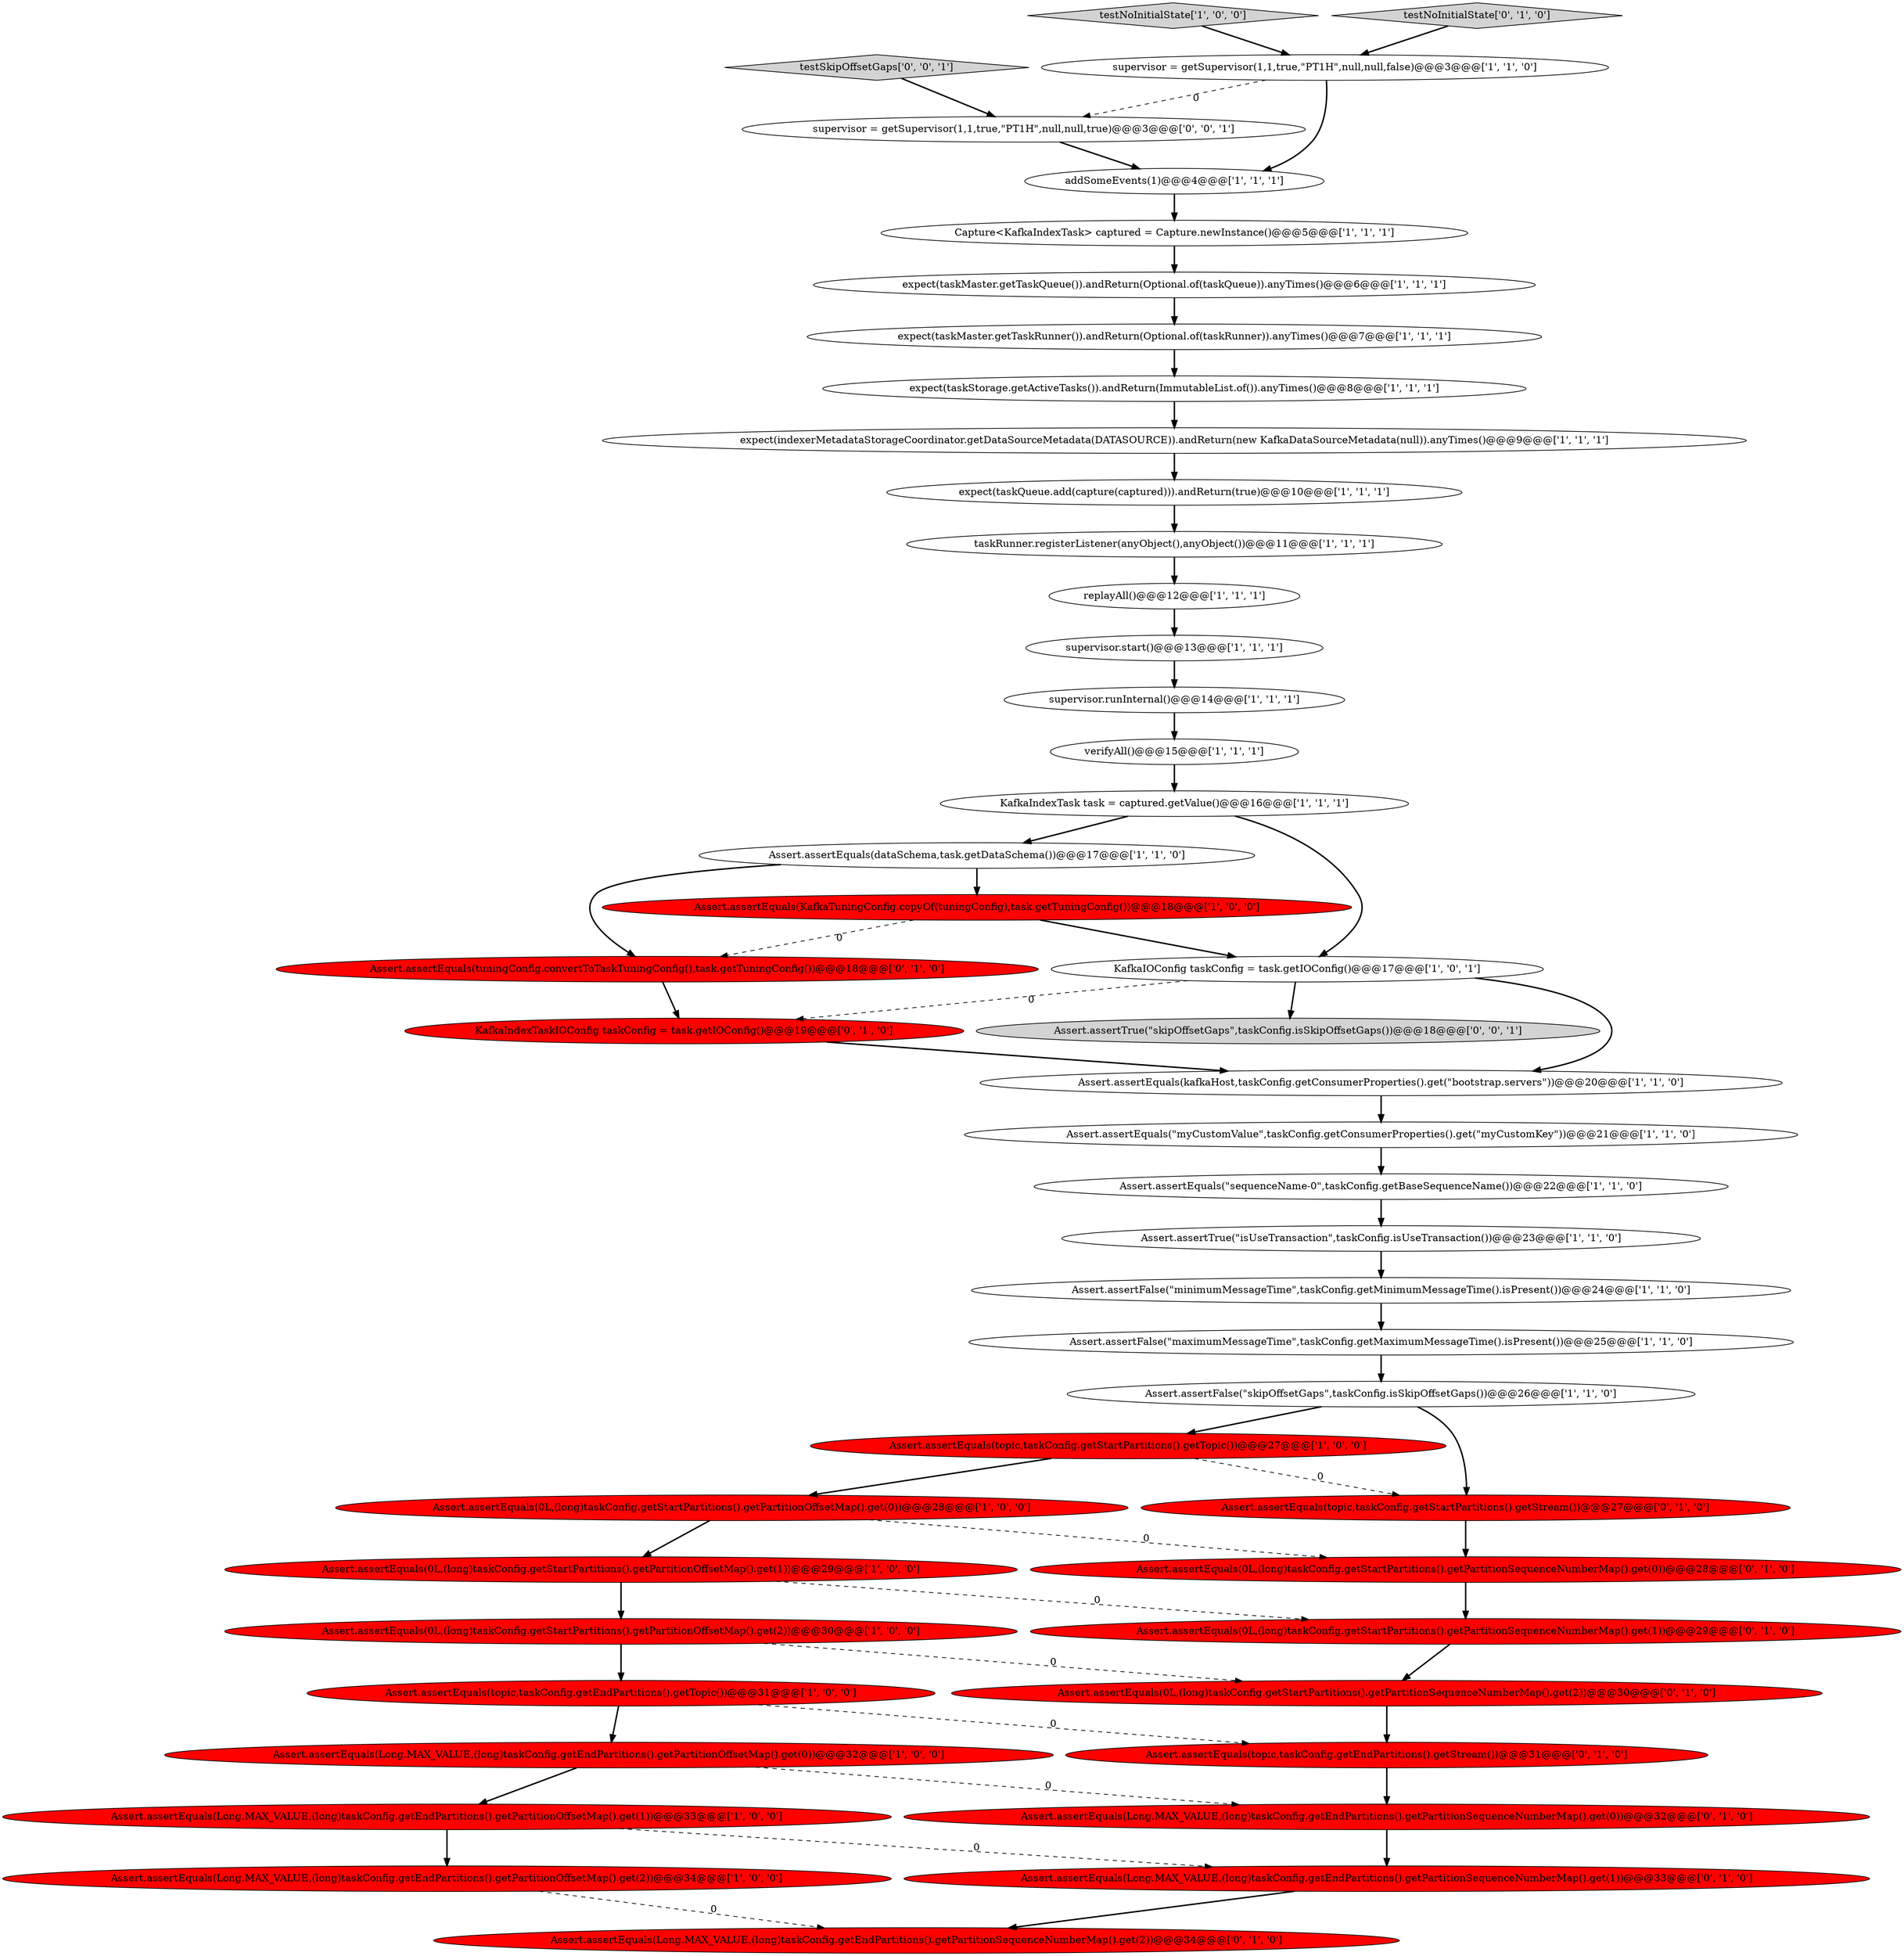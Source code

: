 digraph {
26 [style = filled, label = "Assert.assertEquals(Long.MAX_VALUE,(long)taskConfig.getEndPartitions().getPartitionOffsetMap().get(1))@@@33@@@['1', '0', '0']", fillcolor = red, shape = ellipse image = "AAA1AAABBB1BBB"];
21 [style = filled, label = "Assert.assertEquals(topic,taskConfig.getStartPartitions().getTopic())@@@27@@@['1', '0', '0']", fillcolor = red, shape = ellipse image = "AAA1AAABBB1BBB"];
13 [style = filled, label = "testNoInitialState['1', '0', '0']", fillcolor = lightgray, shape = diamond image = "AAA0AAABBB1BBB"];
9 [style = filled, label = "supervisor.start()@@@13@@@['1', '1', '1']", fillcolor = white, shape = ellipse image = "AAA0AAABBB1BBB"];
2 [style = filled, label = "Assert.assertEquals(Long.MAX_VALUE,(long)taskConfig.getEndPartitions().getPartitionOffsetMap().get(0))@@@32@@@['1', '0', '0']", fillcolor = red, shape = ellipse image = "AAA1AAABBB1BBB"];
23 [style = filled, label = "verifyAll()@@@15@@@['1', '1', '1']", fillcolor = white, shape = ellipse image = "AAA0AAABBB1BBB"];
25 [style = filled, label = "Assert.assertFalse(\"skipOffsetGaps\",taskConfig.isSkipOffsetGaps())@@@26@@@['1', '1', '0']", fillcolor = white, shape = ellipse image = "AAA0AAABBB1BBB"];
30 [style = filled, label = "Assert.assertEquals(\"sequenceName-0\",taskConfig.getBaseSequenceName())@@@22@@@['1', '1', '0']", fillcolor = white, shape = ellipse image = "AAA0AAABBB1BBB"];
7 [style = filled, label = "Capture<KafkaIndexTask> captured = Capture.newInstance()@@@5@@@['1', '1', '1']", fillcolor = white, shape = ellipse image = "AAA0AAABBB1BBB"];
15 [style = filled, label = "taskRunner.registerListener(anyObject(),anyObject())@@@11@@@['1', '1', '1']", fillcolor = white, shape = ellipse image = "AAA0AAABBB1BBB"];
35 [style = filled, label = "Assert.assertEquals(Long.MAX_VALUE,(long)taskConfig.getEndPartitions().getPartitionSequenceNumberMap().get(1))@@@33@@@['0', '1', '0']", fillcolor = red, shape = ellipse image = "AAA1AAABBB2BBB"];
40 [style = filled, label = "Assert.assertEquals(tuningConfig.convertToTaskTuningConfig(),task.getTuningConfig())@@@18@@@['0', '1', '0']", fillcolor = red, shape = ellipse image = "AAA1AAABBB2BBB"];
12 [style = filled, label = "Assert.assertFalse(\"minimumMessageTime\",taskConfig.getMinimumMessageTime().isPresent())@@@24@@@['1', '1', '0']", fillcolor = white, shape = ellipse image = "AAA0AAABBB1BBB"];
46 [style = filled, label = "supervisor = getSupervisor(1,1,true,\"PT1H\",null,null,true)@@@3@@@['0', '0', '1']", fillcolor = white, shape = ellipse image = "AAA0AAABBB3BBB"];
24 [style = filled, label = "expect(taskMaster.getTaskQueue()).andReturn(Optional.of(taskQueue)).anyTimes()@@@6@@@['1', '1', '1']", fillcolor = white, shape = ellipse image = "AAA0AAABBB1BBB"];
1 [style = filled, label = "Assert.assertFalse(\"maximumMessageTime\",taskConfig.getMaximumMessageTime().isPresent())@@@25@@@['1', '1', '0']", fillcolor = white, shape = ellipse image = "AAA0AAABBB1BBB"];
29 [style = filled, label = "KafkaIndexTask task = captured.getValue()@@@16@@@['1', '1', '1']", fillcolor = white, shape = ellipse image = "AAA0AAABBB1BBB"];
36 [style = filled, label = "Assert.assertEquals(Long.MAX_VALUE,(long)taskConfig.getEndPartitions().getPartitionSequenceNumberMap().get(2))@@@34@@@['0', '1', '0']", fillcolor = red, shape = ellipse image = "AAA1AAABBB2BBB"];
39 [style = filled, label = "Assert.assertEquals(Long.MAX_VALUE,(long)taskConfig.getEndPartitions().getPartitionSequenceNumberMap().get(0))@@@32@@@['0', '1', '0']", fillcolor = red, shape = ellipse image = "AAA1AAABBB2BBB"];
19 [style = filled, label = "KafkaIOConfig taskConfig = task.getIOConfig()@@@17@@@['1', '0', '1']", fillcolor = white, shape = ellipse image = "AAA0AAABBB1BBB"];
16 [style = filled, label = "expect(taskMaster.getTaskRunner()).andReturn(Optional.of(taskRunner)).anyTimes()@@@7@@@['1', '1', '1']", fillcolor = white, shape = ellipse image = "AAA0AAABBB1BBB"];
43 [style = filled, label = "Assert.assertEquals(0L,(long)taskConfig.getStartPartitions().getPartitionSequenceNumberMap().get(1))@@@29@@@['0', '1', '0']", fillcolor = red, shape = ellipse image = "AAA1AAABBB2BBB"];
44 [style = filled, label = "Assert.assertTrue(\"skipOffsetGaps\",taskConfig.isSkipOffsetGaps())@@@18@@@['0', '0', '1']", fillcolor = lightgray, shape = ellipse image = "AAA0AAABBB3BBB"];
10 [style = filled, label = "replayAll()@@@12@@@['1', '1', '1']", fillcolor = white, shape = ellipse image = "AAA0AAABBB1BBB"];
31 [style = filled, label = "Assert.assertTrue(\"isUseTransaction\",taskConfig.isUseTransaction())@@@23@@@['1', '1', '0']", fillcolor = white, shape = ellipse image = "AAA0AAABBB1BBB"];
3 [style = filled, label = "Assert.assertEquals(Long.MAX_VALUE,(long)taskConfig.getEndPartitions().getPartitionOffsetMap().get(2))@@@34@@@['1', '0', '0']", fillcolor = red, shape = ellipse image = "AAA1AAABBB1BBB"];
14 [style = filled, label = "Assert.assertEquals(0L,(long)taskConfig.getStartPartitions().getPartitionOffsetMap().get(2))@@@30@@@['1', '0', '0']", fillcolor = red, shape = ellipse image = "AAA1AAABBB1BBB"];
42 [style = filled, label = "Assert.assertEquals(0L,(long)taskConfig.getStartPartitions().getPartitionSequenceNumberMap().get(2))@@@30@@@['0', '1', '0']", fillcolor = red, shape = ellipse image = "AAA1AAABBB2BBB"];
27 [style = filled, label = "Assert.assertEquals(dataSchema,task.getDataSchema())@@@17@@@['1', '1', '0']", fillcolor = white, shape = ellipse image = "AAA0AAABBB1BBB"];
41 [style = filled, label = "testNoInitialState['0', '1', '0']", fillcolor = lightgray, shape = diamond image = "AAA0AAABBB2BBB"];
45 [style = filled, label = "testSkipOffsetGaps['0', '0', '1']", fillcolor = lightgray, shape = diamond image = "AAA0AAABBB3BBB"];
22 [style = filled, label = "supervisor.runInternal()@@@14@@@['1', '1', '1']", fillcolor = white, shape = ellipse image = "AAA0AAABBB1BBB"];
6 [style = filled, label = "supervisor = getSupervisor(1,1,true,\"PT1H\",null,null,false)@@@3@@@['1', '1', '0']", fillcolor = white, shape = ellipse image = "AAA0AAABBB1BBB"];
28 [style = filled, label = "expect(taskStorage.getActiveTasks()).andReturn(ImmutableList.of()).anyTimes()@@@8@@@['1', '1', '1']", fillcolor = white, shape = ellipse image = "AAA0AAABBB1BBB"];
11 [style = filled, label = "Assert.assertEquals(kafkaHost,taskConfig.getConsumerProperties().get(\"bootstrap.servers\"))@@@20@@@['1', '1', '0']", fillcolor = white, shape = ellipse image = "AAA0AAABBB1BBB"];
38 [style = filled, label = "Assert.assertEquals(0L,(long)taskConfig.getStartPartitions().getPartitionSequenceNumberMap().get(0))@@@28@@@['0', '1', '0']", fillcolor = red, shape = ellipse image = "AAA1AAABBB2BBB"];
5 [style = filled, label = "Assert.assertEquals(KafkaTuningConfig.copyOf(tuningConfig),task.getTuningConfig())@@@18@@@['1', '0', '0']", fillcolor = red, shape = ellipse image = "AAA1AAABBB1BBB"];
32 [style = filled, label = "Assert.assertEquals(0L,(long)taskConfig.getStartPartitions().getPartitionOffsetMap().get(1))@@@29@@@['1', '0', '0']", fillcolor = red, shape = ellipse image = "AAA1AAABBB1BBB"];
18 [style = filled, label = "Assert.assertEquals(topic,taskConfig.getEndPartitions().getTopic())@@@31@@@['1', '0', '0']", fillcolor = red, shape = ellipse image = "AAA1AAABBB1BBB"];
20 [style = filled, label = "expect(taskQueue.add(capture(captured))).andReturn(true)@@@10@@@['1', '1', '1']", fillcolor = white, shape = ellipse image = "AAA0AAABBB1BBB"];
0 [style = filled, label = "expect(indexerMetadataStorageCoordinator.getDataSourceMetadata(DATASOURCE)).andReturn(new KafkaDataSourceMetadata(null)).anyTimes()@@@9@@@['1', '1', '1']", fillcolor = white, shape = ellipse image = "AAA0AAABBB1BBB"];
8 [style = filled, label = "addSomeEvents(1)@@@4@@@['1', '1', '1']", fillcolor = white, shape = ellipse image = "AAA0AAABBB1BBB"];
33 [style = filled, label = "Assert.assertEquals(topic,taskConfig.getStartPartitions().getStream())@@@27@@@['0', '1', '0']", fillcolor = red, shape = ellipse image = "AAA1AAABBB2BBB"];
37 [style = filled, label = "KafkaIndexTaskIOConfig taskConfig = task.getIOConfig()@@@19@@@['0', '1', '0']", fillcolor = red, shape = ellipse image = "AAA1AAABBB2BBB"];
17 [style = filled, label = "Assert.assertEquals(0L,(long)taskConfig.getStartPartitions().getPartitionOffsetMap().get(0))@@@28@@@['1', '0', '0']", fillcolor = red, shape = ellipse image = "AAA1AAABBB1BBB"];
34 [style = filled, label = "Assert.assertEquals(topic,taskConfig.getEndPartitions().getStream())@@@31@@@['0', '1', '0']", fillcolor = red, shape = ellipse image = "AAA1AAABBB2BBB"];
4 [style = filled, label = "Assert.assertEquals(\"myCustomValue\",taskConfig.getConsumerProperties().get(\"myCustomKey\"))@@@21@@@['1', '1', '0']", fillcolor = white, shape = ellipse image = "AAA0AAABBB1BBB"];
9->22 [style = bold, label=""];
42->34 [style = bold, label=""];
15->10 [style = bold, label=""];
2->26 [style = bold, label=""];
25->33 [style = bold, label=""];
37->11 [style = bold, label=""];
3->36 [style = dashed, label="0"];
26->3 [style = bold, label=""];
11->4 [style = bold, label=""];
43->42 [style = bold, label=""];
32->14 [style = bold, label=""];
19->11 [style = bold, label=""];
5->40 [style = dashed, label="0"];
41->6 [style = bold, label=""];
26->35 [style = dashed, label="0"];
17->32 [style = bold, label=""];
18->2 [style = bold, label=""];
12->1 [style = bold, label=""];
17->38 [style = dashed, label="0"];
22->23 [style = bold, label=""];
31->12 [style = bold, label=""];
8->7 [style = bold, label=""];
19->44 [style = bold, label=""];
23->29 [style = bold, label=""];
6->46 [style = dashed, label="0"];
28->0 [style = bold, label=""];
24->16 [style = bold, label=""];
29->27 [style = bold, label=""];
5->19 [style = bold, label=""];
7->24 [style = bold, label=""];
18->34 [style = dashed, label="0"];
16->28 [style = bold, label=""];
4->30 [style = bold, label=""];
29->19 [style = bold, label=""];
21->33 [style = dashed, label="0"];
30->31 [style = bold, label=""];
39->35 [style = bold, label=""];
34->39 [style = bold, label=""];
6->8 [style = bold, label=""];
46->8 [style = bold, label=""];
32->43 [style = dashed, label="0"];
14->42 [style = dashed, label="0"];
2->39 [style = dashed, label="0"];
33->38 [style = bold, label=""];
0->20 [style = bold, label=""];
14->18 [style = bold, label=""];
10->9 [style = bold, label=""];
27->40 [style = bold, label=""];
45->46 [style = bold, label=""];
27->5 [style = bold, label=""];
13->6 [style = bold, label=""];
35->36 [style = bold, label=""];
20->15 [style = bold, label=""];
1->25 [style = bold, label=""];
21->17 [style = bold, label=""];
19->37 [style = dashed, label="0"];
38->43 [style = bold, label=""];
25->21 [style = bold, label=""];
40->37 [style = bold, label=""];
}
